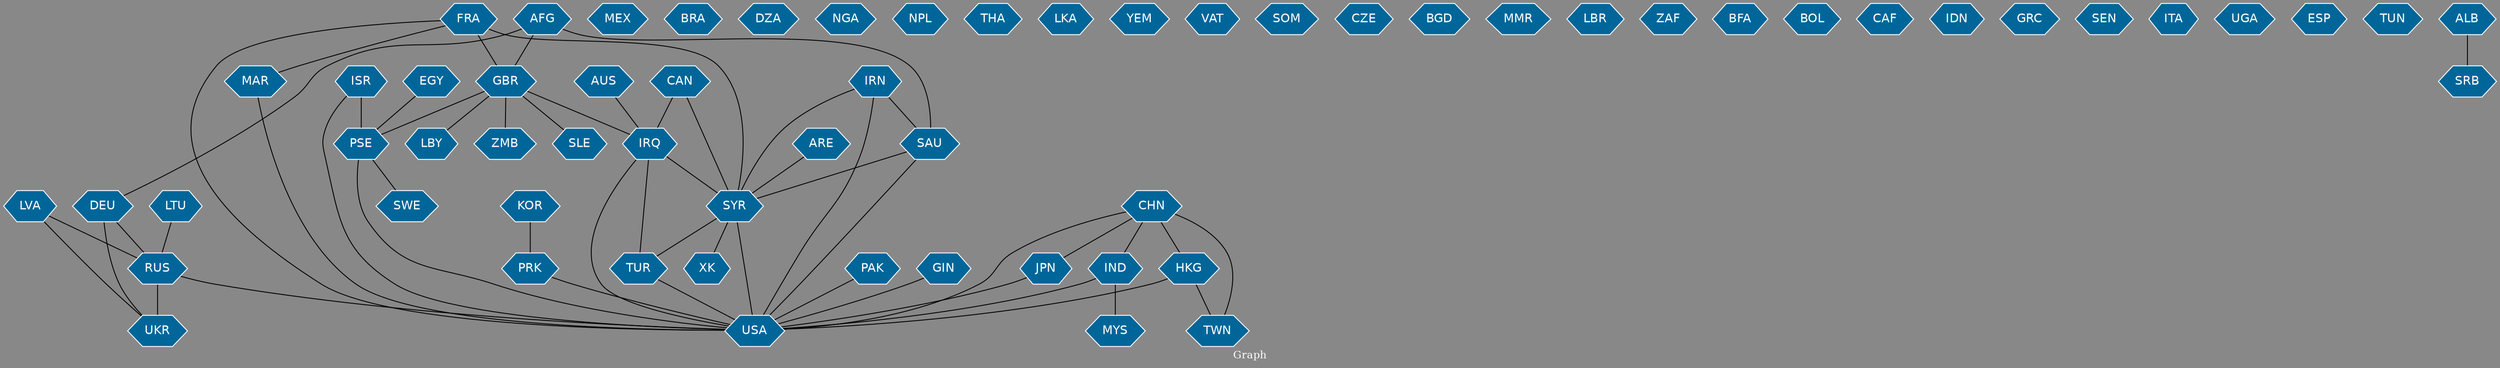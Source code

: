 // Countries together in item graph
graph {
	graph [bgcolor="#888888" fontcolor=white fontsize=12 label="Graph" outputorder=edgesfirst overlap=prism]
	node [color=white fillcolor="#006699" fontcolor=white fontname=Helvetica shape=hexagon style=filled]
	edge [arrowhead=open color=black fontcolor=white fontname=Courier fontsize=12]
		CAN [label=CAN]
		IRN [label=IRN]
		IRQ [label=IRQ]
		MEX [label=MEX]
		SYR [label=SYR]
		KOR [label=KOR]
		AFG [label=AFG]
		TUR [label=TUR]
		USA [label=USA]
		GBR [label=GBR]
		BRA [label=BRA]
		SLE [label=SLE]
		AUS [label=AUS]
		CHN [label=CHN]
		HKG [label=HKG]
		PRK [label=PRK]
		DZA [label=DZA]
		UKR [label=UKR]
		SAU [label=SAU]
		ISR [label=ISR]
		NGA [label=NGA]
		NPL [label=NPL]
		EGY [label=EGY]
		THA [label=THA]
		RUS [label=RUS]
		LKA [label=LKA]
		YEM [label=YEM]
		PSE [label=PSE]
		LVA [label=LVA]
		PAK [label=PAK]
		VAT [label=VAT]
		TWN [label=TWN]
		FRA [label=FRA]
		SOM [label=SOM]
		CZE [label=CZE]
		SWE [label=SWE]
		BGD [label=BGD]
		IND [label=IND]
		MMR [label=MMR]
		LBR [label=LBR]
		JPN [label=JPN]
		ZAF [label=ZAF]
		BFA [label=BFA]
		BOL [label=BOL]
		DEU [label=DEU]
		CAF [label=CAF]
		IDN [label=IDN]
		MYS [label=MYS]
		LBY [label=LBY]
		GRC [label=GRC]
		SEN [label=SEN]
		ITA [label=ITA]
		UGA [label=UGA]
		ARE [label=ARE]
		ESP [label=ESP]
		ZMB [label=ZMB]
		TUN [label=TUN]
		SRB [label=SRB]
		ALB [label=ALB]
		LTU [label=LTU]
		GIN [label=GIN]
		XK [label=XK]
		MAR [label=MAR]
			HKG -- USA [weight=2]
			LVA -- UKR [weight=1]
			FRA -- USA [weight=1]
			SYR -- USA [weight=6]
			DEU -- UKR [weight=1]
			KOR -- PRK [weight=2]
			ISR -- PSE [weight=1]
			SYR -- TUR [weight=3]
			DEU -- RUS [weight=1]
			JPN -- USA [weight=1]
			GBR -- ZMB [weight=1]
			FRA -- GBR [weight=1]
			PAK -- USA [weight=2]
			CHN -- USA [weight=4]
			LTU -- RUS [weight=1]
			MAR -- USA [weight=1]
			EGY -- PSE [weight=1]
			IRQ -- USA [weight=1]
			LVA -- RUS [weight=1]
			AFG -- SAU [weight=1]
			IND -- USA [weight=2]
			ALB -- SRB [weight=1]
			GIN -- USA [weight=1]
			CHN -- IND [weight=1]
			CHN -- TWN [weight=1]
			AFG -- GBR [weight=1]
			AUS -- IRQ [weight=1]
			GBR -- LBY [weight=1]
			FRA -- MAR [weight=1]
			PSE -- SWE [weight=2]
			IND -- MYS [weight=1]
			FRA -- SYR [weight=2]
			GBR -- SLE [weight=1]
			RUS -- USA [weight=2]
			CHN -- JPN [weight=2]
			RUS -- UKR [weight=5]
			HKG -- TWN [weight=1]
			IRQ -- SYR [weight=3]
			IRN -- USA [weight=1]
			CAN -- SYR [weight=1]
			GBR -- PSE [weight=2]
			SYR -- XK [weight=1]
			ISR -- USA [weight=1]
			IRN -- SAU [weight=1]
			CAN -- IRQ [weight=1]
			IRN -- SYR [weight=1]
			TUR -- USA [weight=2]
			PSE -- USA [weight=1]
			PRK -- USA [weight=1]
			IRQ -- TUR [weight=1]
			SAU -- SYR [weight=1]
			GBR -- IRQ [weight=1]
			ARE -- SYR [weight=1]
			AFG -- DEU [weight=1]
			CHN -- HKG [weight=6]
			SAU -- USA [weight=1]
}